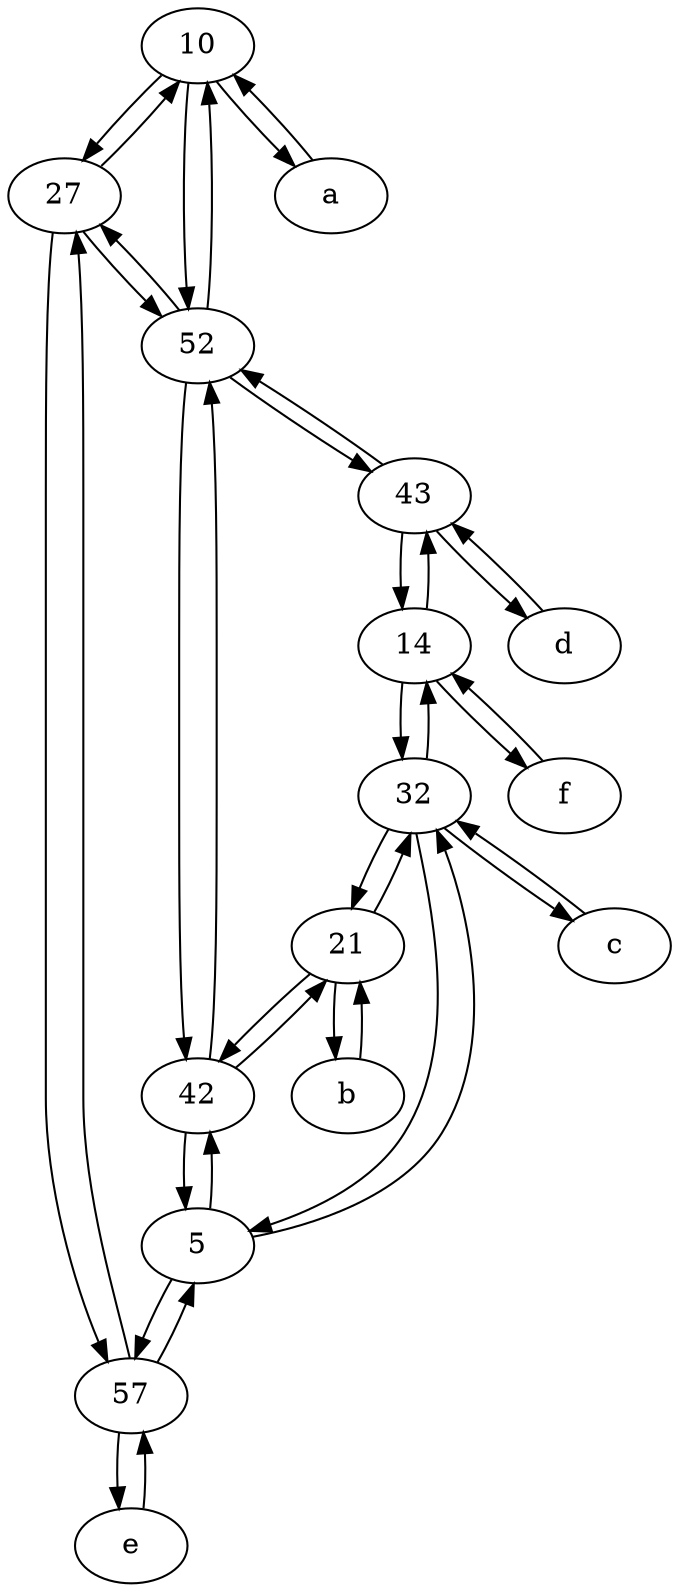 digraph  {
	10;
	f [pos="15,45!"];
	14;
	57;
	d [pos="20,30!"];
	27;
	e [pos="30,50!"];
	42;
	52;
	43;
	32;
	b [pos="50,20!"];
	5;
	c [pos="20,10!"];
	21;
	a [pos="40,10!"];
	32 -> 14;
	10 -> 27;
	c -> 32;
	d -> 43;
	52 -> 42;
	32 -> 21;
	42 -> 52;
	27 -> 10;
	42 -> 5;
	43 -> 14;
	57 -> 27;
	27 -> 57;
	f -> 14;
	57 -> 5;
	57 -> e;
	52 -> 27;
	52 -> 43;
	14 -> 32;
	21 -> b;
	a -> 10;
	21 -> 42;
	43 -> d;
	14 -> f;
	5 -> 32;
	32 -> c;
	5 -> 42;
	32 -> 5;
	42 -> 21;
	10 -> a;
	14 -> 43;
	21 -> 32;
	e -> 57;
	27 -> 52;
	b -> 21;
	10 -> 52;
	52 -> 10;
	5 -> 57;
	43 -> 52;

	}